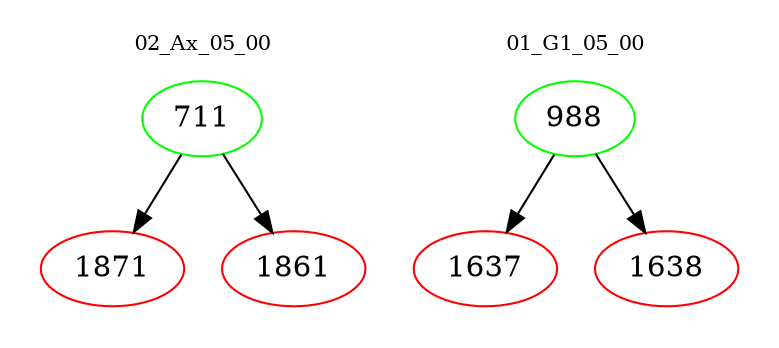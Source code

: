 digraph{
subgraph cluster_0 {
color = white
label = "02_Ax_05_00";
fontsize=10;
T0_711 [label="711", color="green"]
T0_711 -> T0_1871 [color="black"]
T0_1871 [label="1871", color="red"]
T0_711 -> T0_1861 [color="black"]
T0_1861 [label="1861", color="red"]
}
subgraph cluster_1 {
color = white
label = "01_G1_05_00";
fontsize=10;
T1_988 [label="988", color="green"]
T1_988 -> T1_1637 [color="black"]
T1_1637 [label="1637", color="red"]
T1_988 -> T1_1638 [color="black"]
T1_1638 [label="1638", color="red"]
}
}
